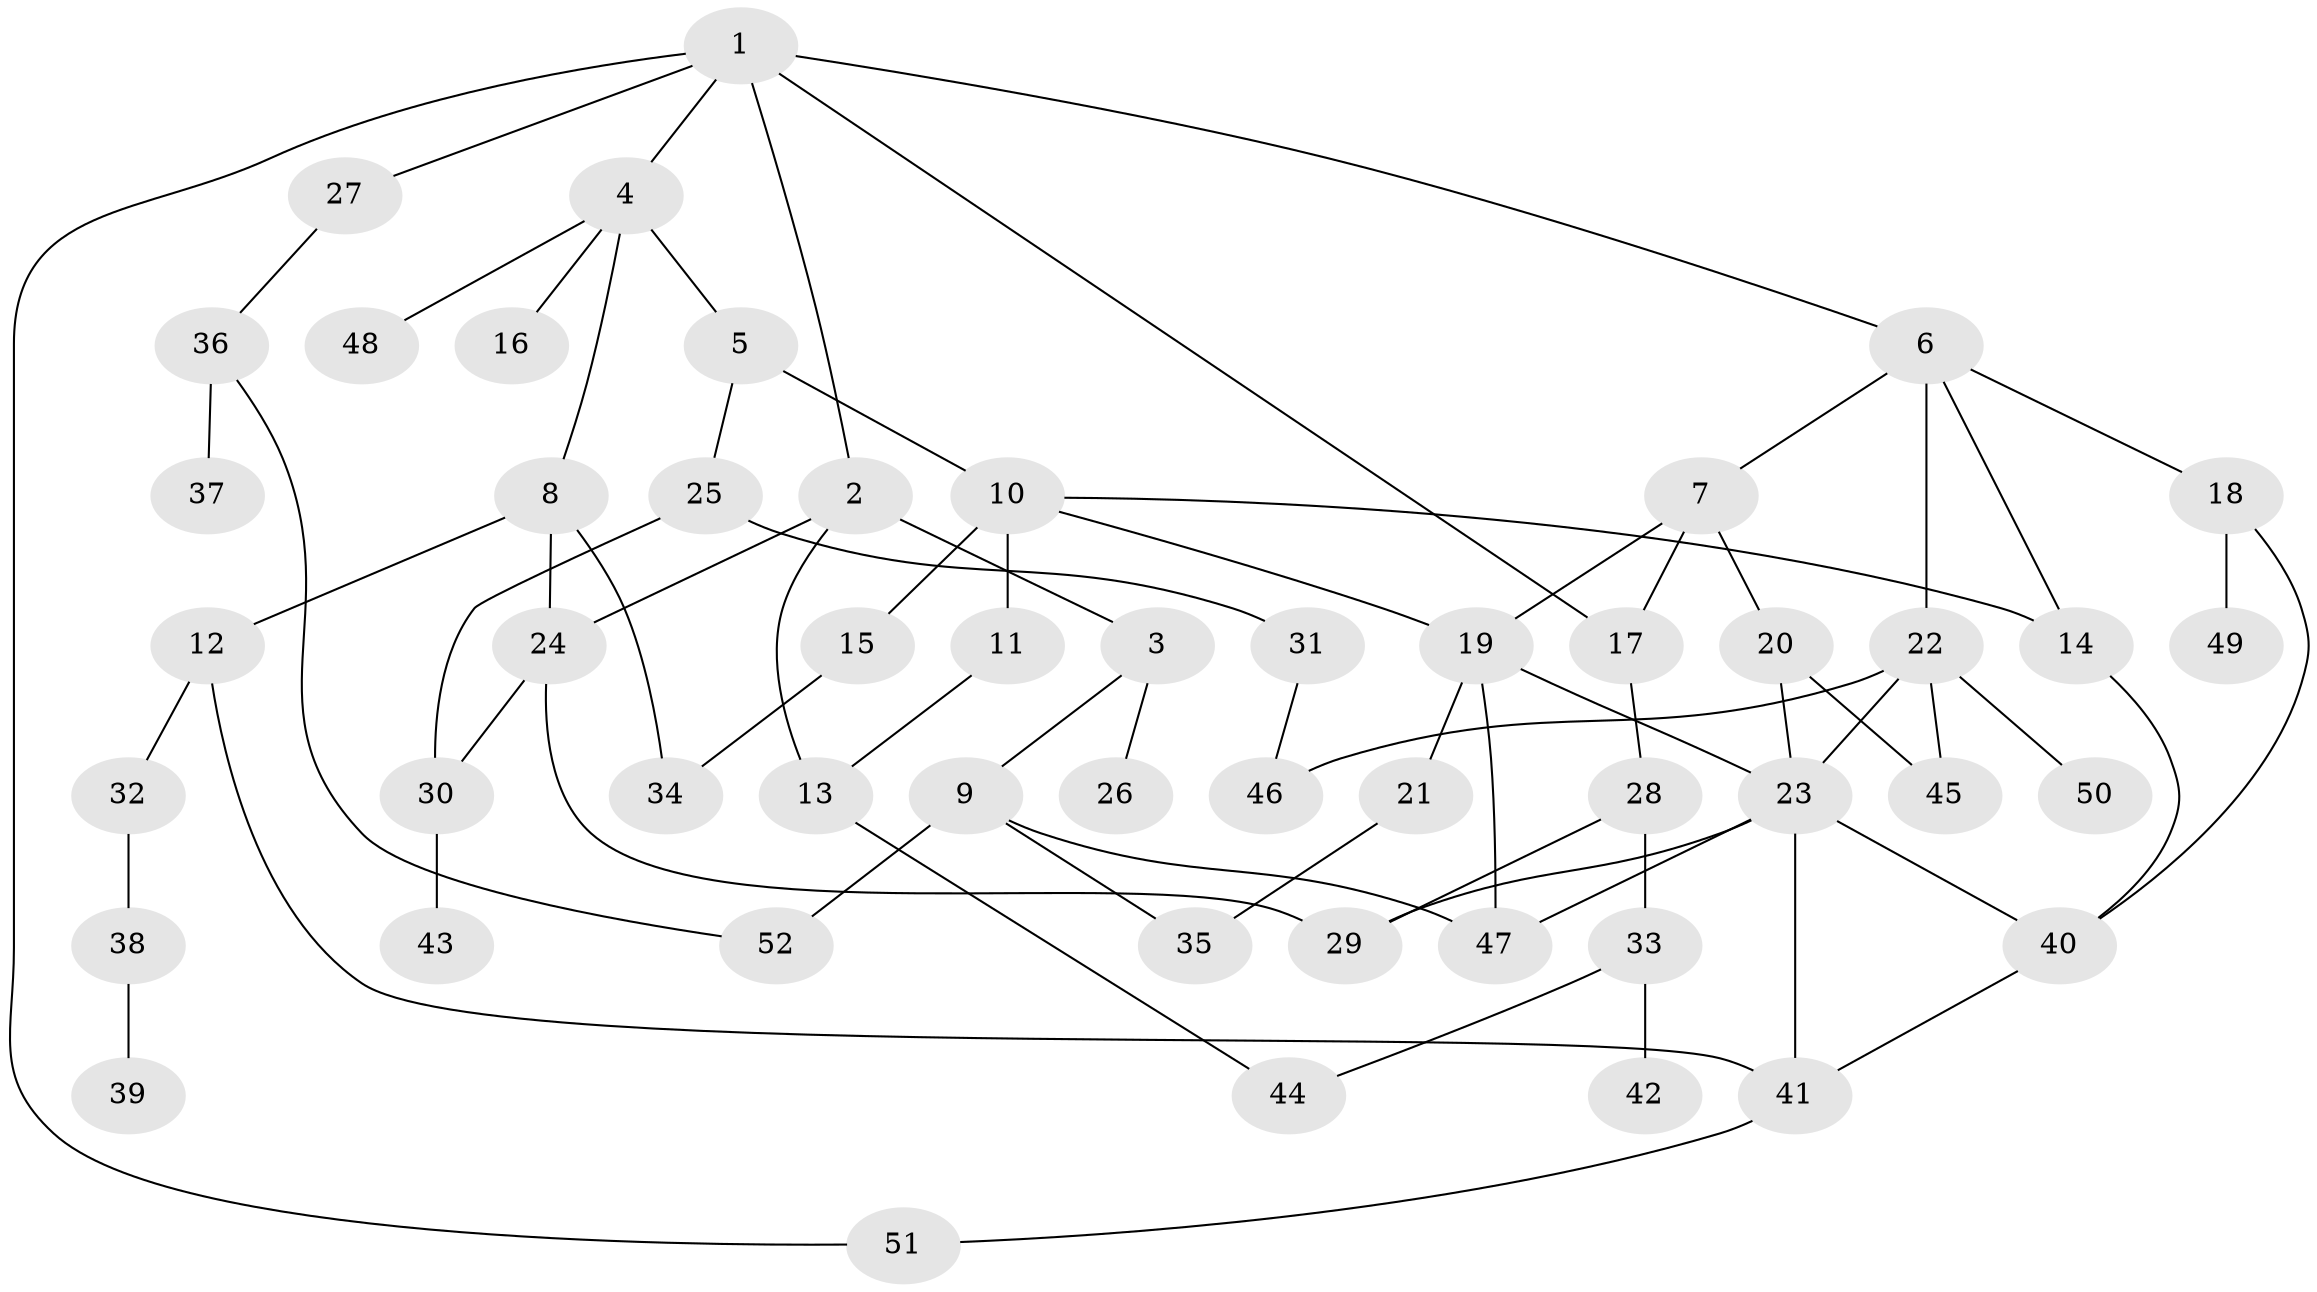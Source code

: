 // Generated by graph-tools (version 1.1) at 2025/01/03/09/25 03:01:00]
// undirected, 52 vertices, 74 edges
graph export_dot {
graph [start="1"]
  node [color=gray90,style=filled];
  1;
  2;
  3;
  4;
  5;
  6;
  7;
  8;
  9;
  10;
  11;
  12;
  13;
  14;
  15;
  16;
  17;
  18;
  19;
  20;
  21;
  22;
  23;
  24;
  25;
  26;
  27;
  28;
  29;
  30;
  31;
  32;
  33;
  34;
  35;
  36;
  37;
  38;
  39;
  40;
  41;
  42;
  43;
  44;
  45;
  46;
  47;
  48;
  49;
  50;
  51;
  52;
  1 -- 2;
  1 -- 4;
  1 -- 6;
  1 -- 27;
  1 -- 51;
  1 -- 17;
  2 -- 3;
  2 -- 24;
  2 -- 13;
  3 -- 9;
  3 -- 26;
  4 -- 5;
  4 -- 8;
  4 -- 16;
  4 -- 48;
  5 -- 10;
  5 -- 25;
  6 -- 7;
  6 -- 14;
  6 -- 18;
  6 -- 22;
  7 -- 17;
  7 -- 19;
  7 -- 20;
  8 -- 12;
  8 -- 24;
  8 -- 34;
  9 -- 47;
  9 -- 52;
  9 -- 35;
  10 -- 11;
  10 -- 15;
  10 -- 14;
  10 -- 19;
  11 -- 13;
  12 -- 32;
  12 -- 41;
  13 -- 44;
  14 -- 40;
  15 -- 34;
  17 -- 28;
  18 -- 49;
  18 -- 40;
  19 -- 21;
  19 -- 23;
  19 -- 47;
  20 -- 45;
  20 -- 23;
  21 -- 35;
  22 -- 50;
  22 -- 23;
  22 -- 46;
  22 -- 45;
  23 -- 29;
  23 -- 40;
  23 -- 47;
  23 -- 41;
  24 -- 30;
  24 -- 29;
  25 -- 31;
  25 -- 30;
  27 -- 36;
  28 -- 33;
  28 -- 29;
  30 -- 43;
  31 -- 46;
  32 -- 38;
  33 -- 42;
  33 -- 44;
  36 -- 37;
  36 -- 52;
  38 -- 39;
  40 -- 41;
  41 -- 51;
}
